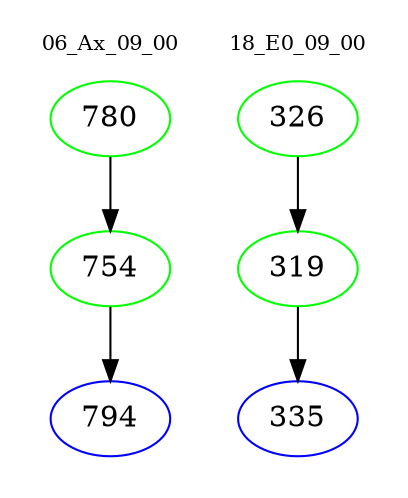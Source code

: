 digraph{
subgraph cluster_0 {
color = white
label = "06_Ax_09_00";
fontsize=10;
T0_780 [label="780", color="green"]
T0_780 -> T0_754 [color="black"]
T0_754 [label="754", color="green"]
T0_754 -> T0_794 [color="black"]
T0_794 [label="794", color="blue"]
}
subgraph cluster_1 {
color = white
label = "18_E0_09_00";
fontsize=10;
T1_326 [label="326", color="green"]
T1_326 -> T1_319 [color="black"]
T1_319 [label="319", color="green"]
T1_319 -> T1_335 [color="black"]
T1_335 [label="335", color="blue"]
}
}
